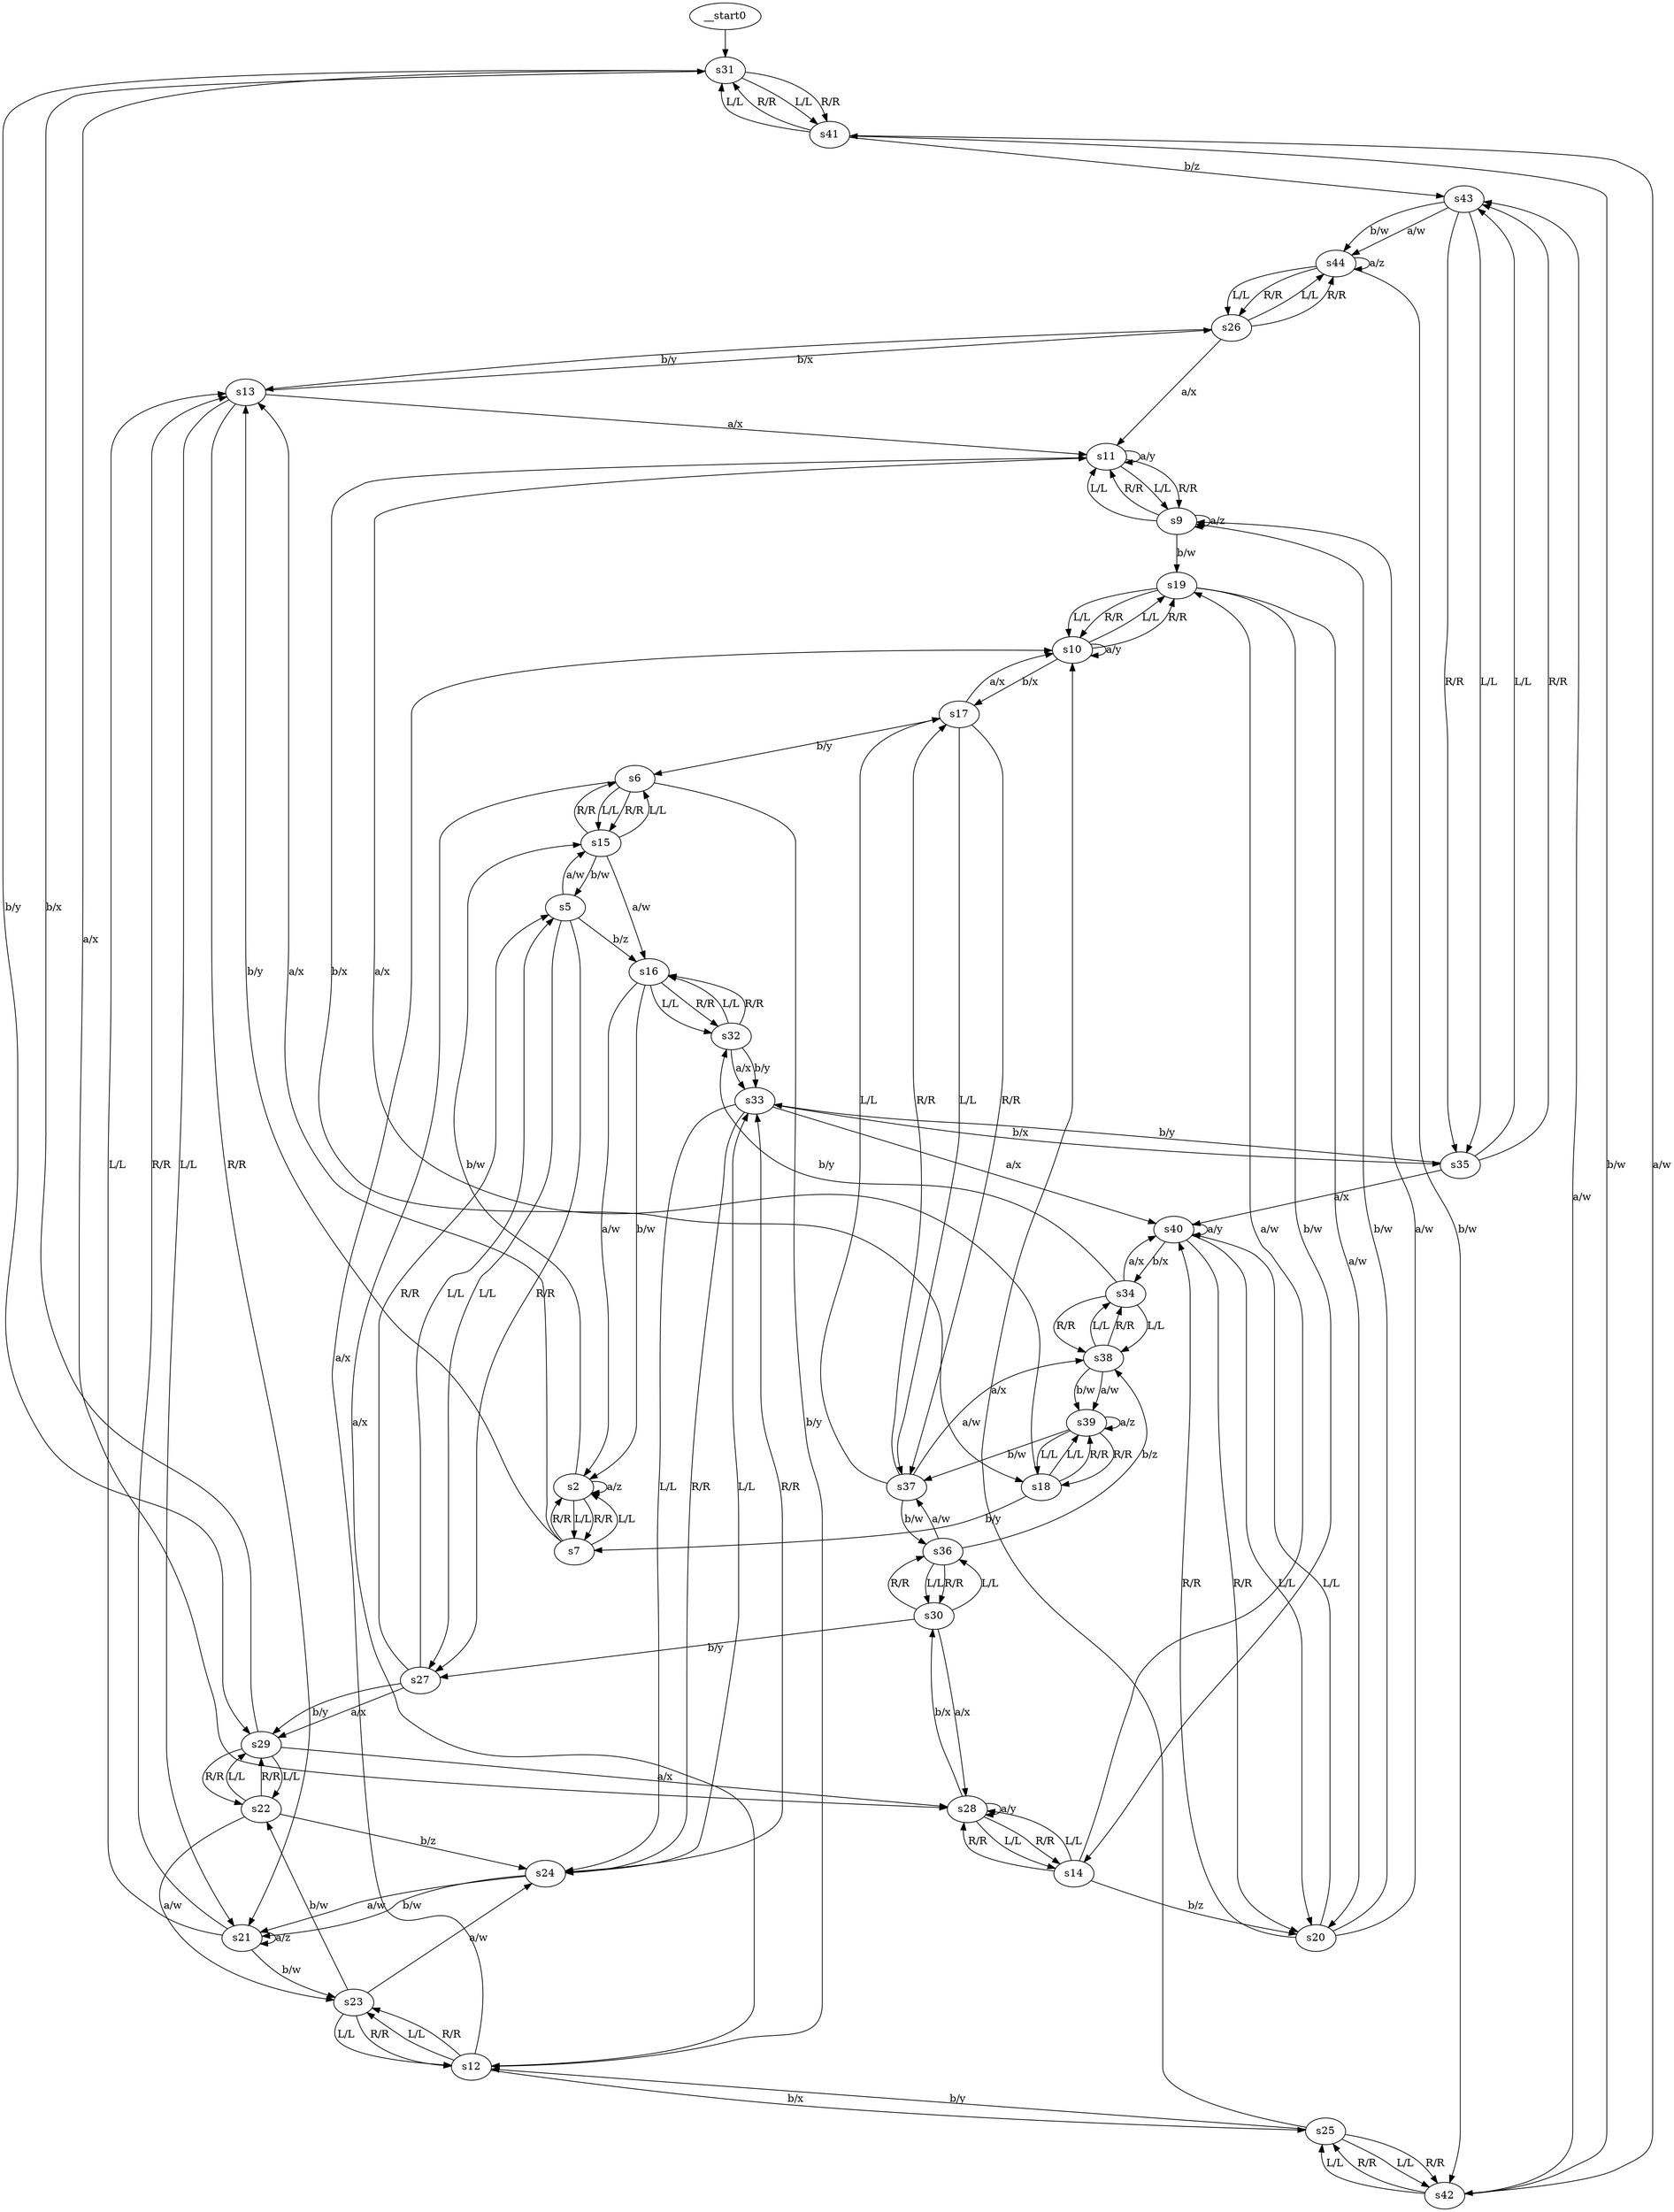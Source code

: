 digraph g {
  __start0 -> s31;

  s31 -> s41 [label="L/L"]
  s31 -> s41 [label="R/R"]
  s31 -> s28 [label="a/x"]
  s31 -> s29 [label="b/y"]
  s2 -> s7 [label="L/L"]
  s2 -> s7 [label="R/R"]
  s2 -> s2 [label="a/z"]
  s2 -> s15 [label="b/w"]
  s5 -> s27 [label="L/L"]
  s5 -> s27 [label="R/R"]
  s5 -> s15 [label="a/w"]
  s5 -> s16 [label="b/z"]
  s6 -> s15 [label="L/L"]
  s6 -> s15 [label="R/R"]
  s6 -> s12 [label="a/x"]
  s6 -> s12 [label="b/y"]
  s7 -> s2 [label="L/L"]
  s7 -> s2 [label="R/R"]
  s7 -> s13 [label="a/x"]
  s7 -> s13 [label="b/y"]
  s9 -> s11 [label="L/L"]
  s9 -> s11 [label="R/R"]
  s9 -> s9 [label="a/z"]
  s9 -> s19 [label="b/w"]
  s10 -> s19 [label="L/L"]
  s10 -> s19 [label="R/R"]
  s10 -> s10 [label="a/y"]
  s10 -> s17 [label="b/x"]
  s11 -> s9 [label="L/L"]
  s11 -> s9 [label="R/R"]
  s11 -> s11 [label="a/y"]
  s11 -> s18 [label="b/x"]
  s12 -> s23 [label="L/L"]
  s12 -> s23 [label="R/R"]
  s12 -> s10 [label="a/x"]
  s12 -> s25 [label="b/x"]
  s13 -> s21 [label="L/L"]
  s13 -> s21 [label="R/R"]
  s13 -> s11 [label="a/x"]
  s13 -> s26 [label="b/x"]
  s14 -> s28 [label="L/L"]
  s14 -> s28 [label="R/R"]
  s14 -> s19 [label="a/w"]
  s14 -> s20 [label="b/z"]
  s15 -> s6 [label="L/L"]
  s15 -> s6 [label="R/R"]
  s15 -> s16 [label="a/w"]
  s15 -> s5 [label="b/w"]
  s16 -> s32 [label="L/L"]
  s16 -> s32 [label="R/R"]
  s16 -> s2 [label="a/w"]
  s16 -> s2 [label="b/w"]
  s17 -> s37 [label="L/L"]
  s17 -> s37 [label="R/R"]
  s17 -> s10 [label="a/x"]
  s17 -> s6 [label="b/y"]
  s18 -> s39 [label="L/L"]
  s18 -> s39 [label="R/R"]
  s18 -> s11 [label="a/x"]
  s18 -> s7 [label="b/y"]
  s19 -> s10 [label="L/L"]
  s19 -> s10 [label="R/R"]
  s19 -> s20 [label="a/w"]
  s19 -> s14 [label="b/w"]
  s20 -> s40 [label="L/L"]
  s20 -> s40 [label="R/R"]
  s20 -> s9 [label="a/w"]
  s20 -> s9 [label="b/w"]
  s21 -> s13 [label="L/L"]
  s21 -> s13 [label="R/R"]
  s21 -> s21 [label="a/z"]
  s21 -> s23 [label="b/w"]
  s22 -> s29 [label="L/L"]
  s22 -> s29 [label="R/R"]
  s22 -> s23 [label="a/w"]
  s22 -> s24 [label="b/z"]
  s23 -> s12 [label="L/L"]
  s23 -> s12 [label="R/R"]
  s23 -> s24 [label="a/w"]
  s23 -> s22 [label="b/w"]
  s24 -> s33 [label="L/L"]
  s24 -> s33 [label="R/R"]
  s24 -> s21 [label="a/w"]
  s24 -> s21 [label="b/w"]
  s25 -> s42 [label="L/L"]
  s25 -> s42 [label="R/R"]
  s25 -> s10 [label="a/x"]
  s25 -> s12 [label="b/y"]
  s26 -> s44 [label="L/L"]
  s26 -> s44 [label="R/R"]
  s26 -> s11 [label="a/x"]
  s26 -> s13 [label="b/y"]
  s27 -> s5 [label="L/L"]
  s27 -> s5 [label="R/R"]
  s27 -> s29 [label="a/x"]
  s27 -> s29 [label="b/y"]
  s28 -> s14 [label="L/L"]
  s28 -> s14 [label="R/R"]
  s28 -> s28 [label="a/y"]
  s28 -> s30 [label="b/x"]
  s29 -> s22 [label="L/L"]
  s29 -> s22 [label="R/R"]
  s29 -> s28 [label="a/x"]
  s29 -> s31 [label="b/x"]
  s30 -> s36 [label="L/L"]
  s30 -> s36 [label="R/R"]
  s30 -> s28 [label="a/x"]
  s30 -> s27 [label="b/y"]
  s32 -> s16 [label="L/L"]
  s32 -> s16 [label="R/R"]
  s32 -> s33 [label="a/x"]
  s32 -> s33 [label="b/y"]
  s33 -> s24 [label="L/L"]
  s33 -> s24 [label="R/R"]
  s33 -> s40 [label="a/x"]
  s33 -> s35 [label="b/x"]
  s34 -> s38 [label="L/L"]
  s34 -> s38 [label="R/R"]
  s34 -> s40 [label="a/x"]
  s34 -> s32 [label="b/y"]
  s35 -> s43 [label="L/L"]
  s35 -> s43 [label="R/R"]
  s35 -> s40 [label="a/x"]
  s35 -> s33 [label="b/y"]
  s36 -> s30 [label="L/L"]
  s36 -> s30 [label="R/R"]
  s36 -> s37 [label="a/w"]
  s36 -> s38 [label="b/z"]
  s37 -> s17 [label="L/L"]
  s37 -> s17 [label="R/R"]
  s37 -> s38 [label="a/w"]
  s37 -> s36 [label="b/w"]
  s38 -> s34 [label="L/L"]
  s38 -> s34 [label="R/R"]
  s38 -> s39 [label="a/w"]
  s38 -> s39 [label="b/w"]
  s39 -> s18 [label="L/L"]
  s39 -> s18 [label="R/R"]
  s39 -> s39 [label="a/z"]
  s39 -> s37 [label="b/w"]
  s40 -> s20 [label="L/L"]
  s40 -> s20 [label="R/R"]
  s40 -> s40 [label="a/y"]
  s40 -> s34 [label="b/x"]
  s41 -> s31 [label="L/L"]
  s41 -> s31 [label="R/R"]
  s41 -> s42 [label="a/w"]
  s41 -> s43 [label="b/z"]
  s42 -> s25 [label="L/L"]
  s42 -> s25 [label="R/R"]
  s42 -> s43 [label="a/w"]
  s42 -> s41 [label="b/w"]
  s43 -> s35 [label="L/L"]
  s43 -> s35 [label="R/R"]
  s43 -> s44 [label="a/w"]
  s43 -> s44 [label="b/w"]
  s44 -> s26 [label="L/L"]
  s44 -> s26 [label="R/R"]
  s44 -> s44 [label="a/z"]
  s44 -> s42 [label="b/w"]
}
